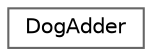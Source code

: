 digraph "Graphical Class Hierarchy"
{
 // LATEX_PDF_SIZE
  bgcolor="transparent";
  edge [fontname=Helvetica,fontsize=10,labelfontname=Helvetica,labelfontsize=10];
  node [fontname=Helvetica,fontsize=10,shape=box,height=0.2,width=0.4];
  rankdir="LR";
  Node0 [id="Node000000",label="DogAdder",height=0.2,width=0.4,color="grey40", fillcolor="white", style="filled",URL="$class_dog_adder.html",tooltip=" "];
}
